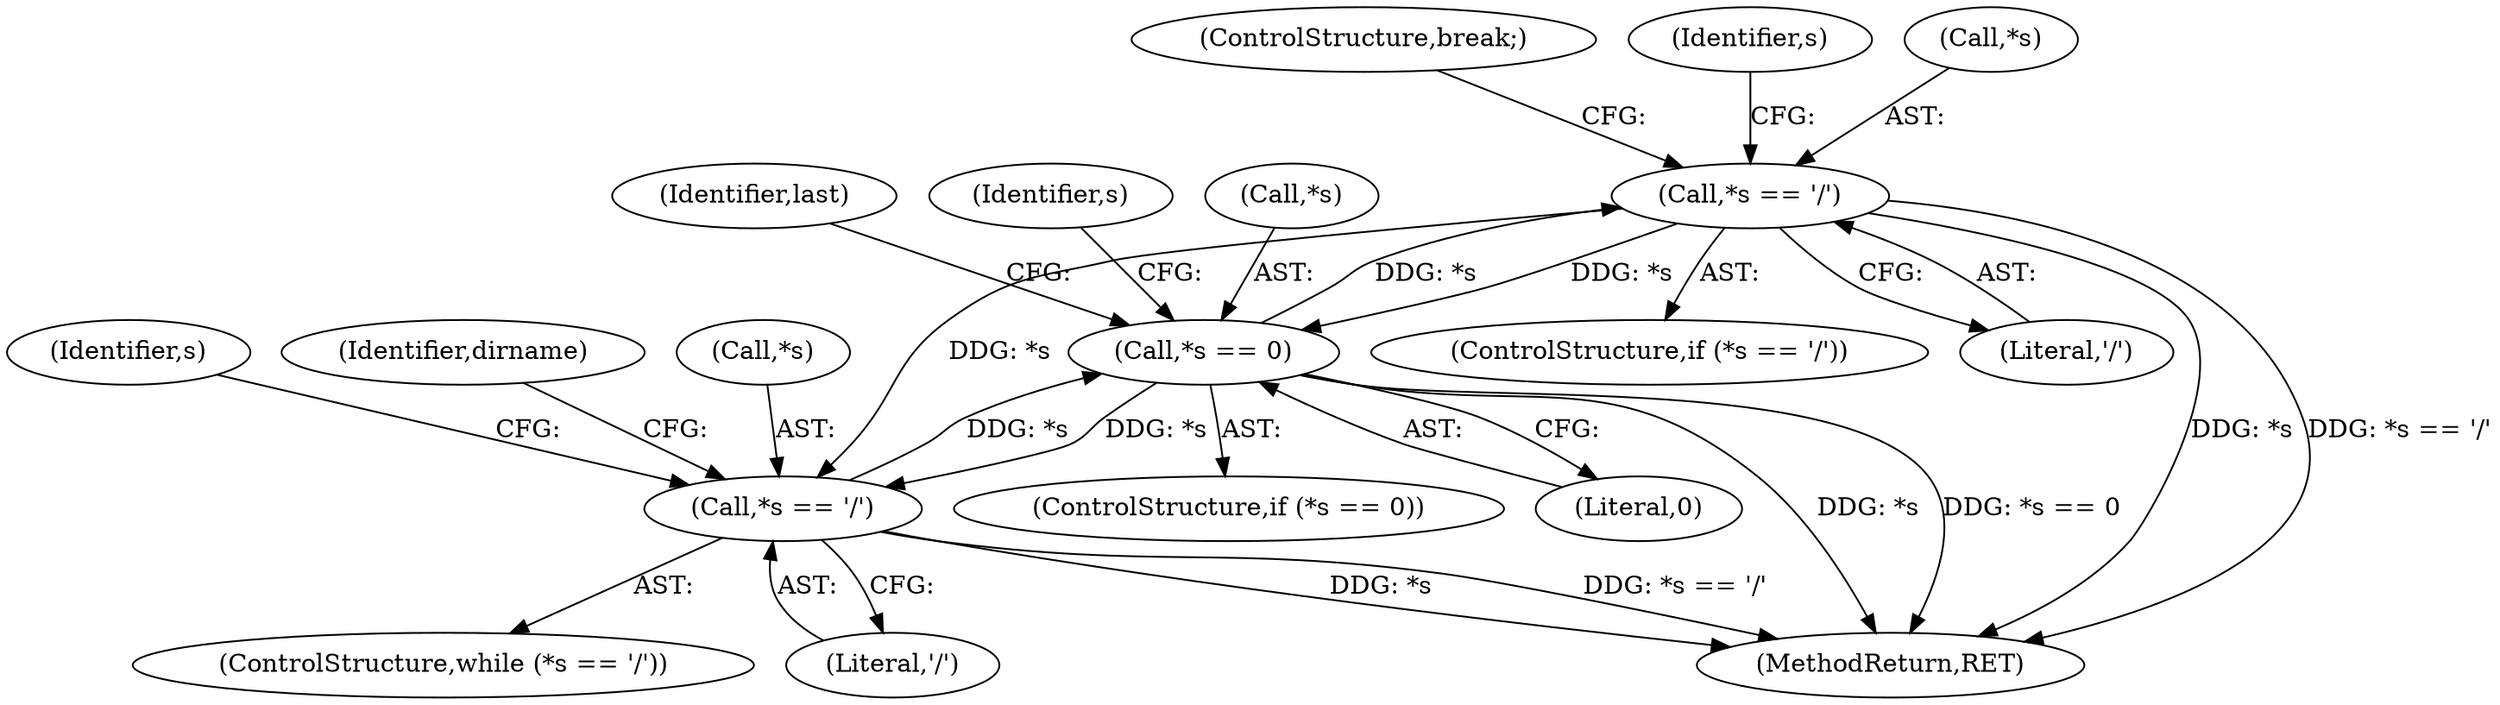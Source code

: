 digraph "0_libgsf_95a8351a75758cf10b3bf6abae0b6b461f90d9e5@pointer" {
"1000140" [label="(Call,*s == '/')"];
"1000124" [label="(Call,*s == 0)"];
"1000140" [label="(Call,*s == '/')"];
"1000155" [label="(Call,*s == '/')"];
"1000140" [label="(Call,*s == '/')"];
"1000144" [label="(ControlStructure,break;)"];
"1000155" [label="(Call,*s == '/')"];
"1000146" [label="(Identifier,s)"];
"1000192" [label="(MethodReturn,RET)"];
"1000123" [label="(ControlStructure,if (*s == 0))"];
"1000125" [label="(Call,*s)"];
"1000131" [label="(Identifier,last)"];
"1000139" [label="(ControlStructure,if (*s == '/'))"];
"1000156" [label="(Call,*s)"];
"1000160" [label="(Identifier,s)"];
"1000164" [label="(Identifier,dirname)"];
"1000127" [label="(Literal,0)"];
"1000154" [label="(ControlStructure,while (*s == '/'))"];
"1000158" [label="(Literal,'/')"];
"1000141" [label="(Call,*s)"];
"1000124" [label="(Call,*s == 0)"];
"1000143" [label="(Literal,'/')"];
"1000142" [label="(Identifier,s)"];
"1000140" -> "1000139"  [label="AST: "];
"1000140" -> "1000143"  [label="CFG: "];
"1000141" -> "1000140"  [label="AST: "];
"1000143" -> "1000140"  [label="AST: "];
"1000144" -> "1000140"  [label="CFG: "];
"1000146" -> "1000140"  [label="CFG: "];
"1000140" -> "1000192"  [label="DDG: *s"];
"1000140" -> "1000192"  [label="DDG: *s == '/'"];
"1000140" -> "1000124"  [label="DDG: *s"];
"1000124" -> "1000140"  [label="DDG: *s"];
"1000140" -> "1000155"  [label="DDG: *s"];
"1000124" -> "1000123"  [label="AST: "];
"1000124" -> "1000127"  [label="CFG: "];
"1000125" -> "1000124"  [label="AST: "];
"1000127" -> "1000124"  [label="AST: "];
"1000131" -> "1000124"  [label="CFG: "];
"1000142" -> "1000124"  [label="CFG: "];
"1000124" -> "1000192"  [label="DDG: *s"];
"1000124" -> "1000192"  [label="DDG: *s == 0"];
"1000155" -> "1000124"  [label="DDG: *s"];
"1000124" -> "1000155"  [label="DDG: *s"];
"1000155" -> "1000154"  [label="AST: "];
"1000155" -> "1000158"  [label="CFG: "];
"1000156" -> "1000155"  [label="AST: "];
"1000158" -> "1000155"  [label="AST: "];
"1000160" -> "1000155"  [label="CFG: "];
"1000164" -> "1000155"  [label="CFG: "];
"1000155" -> "1000192"  [label="DDG: *s"];
"1000155" -> "1000192"  [label="DDG: *s == '/'"];
}
